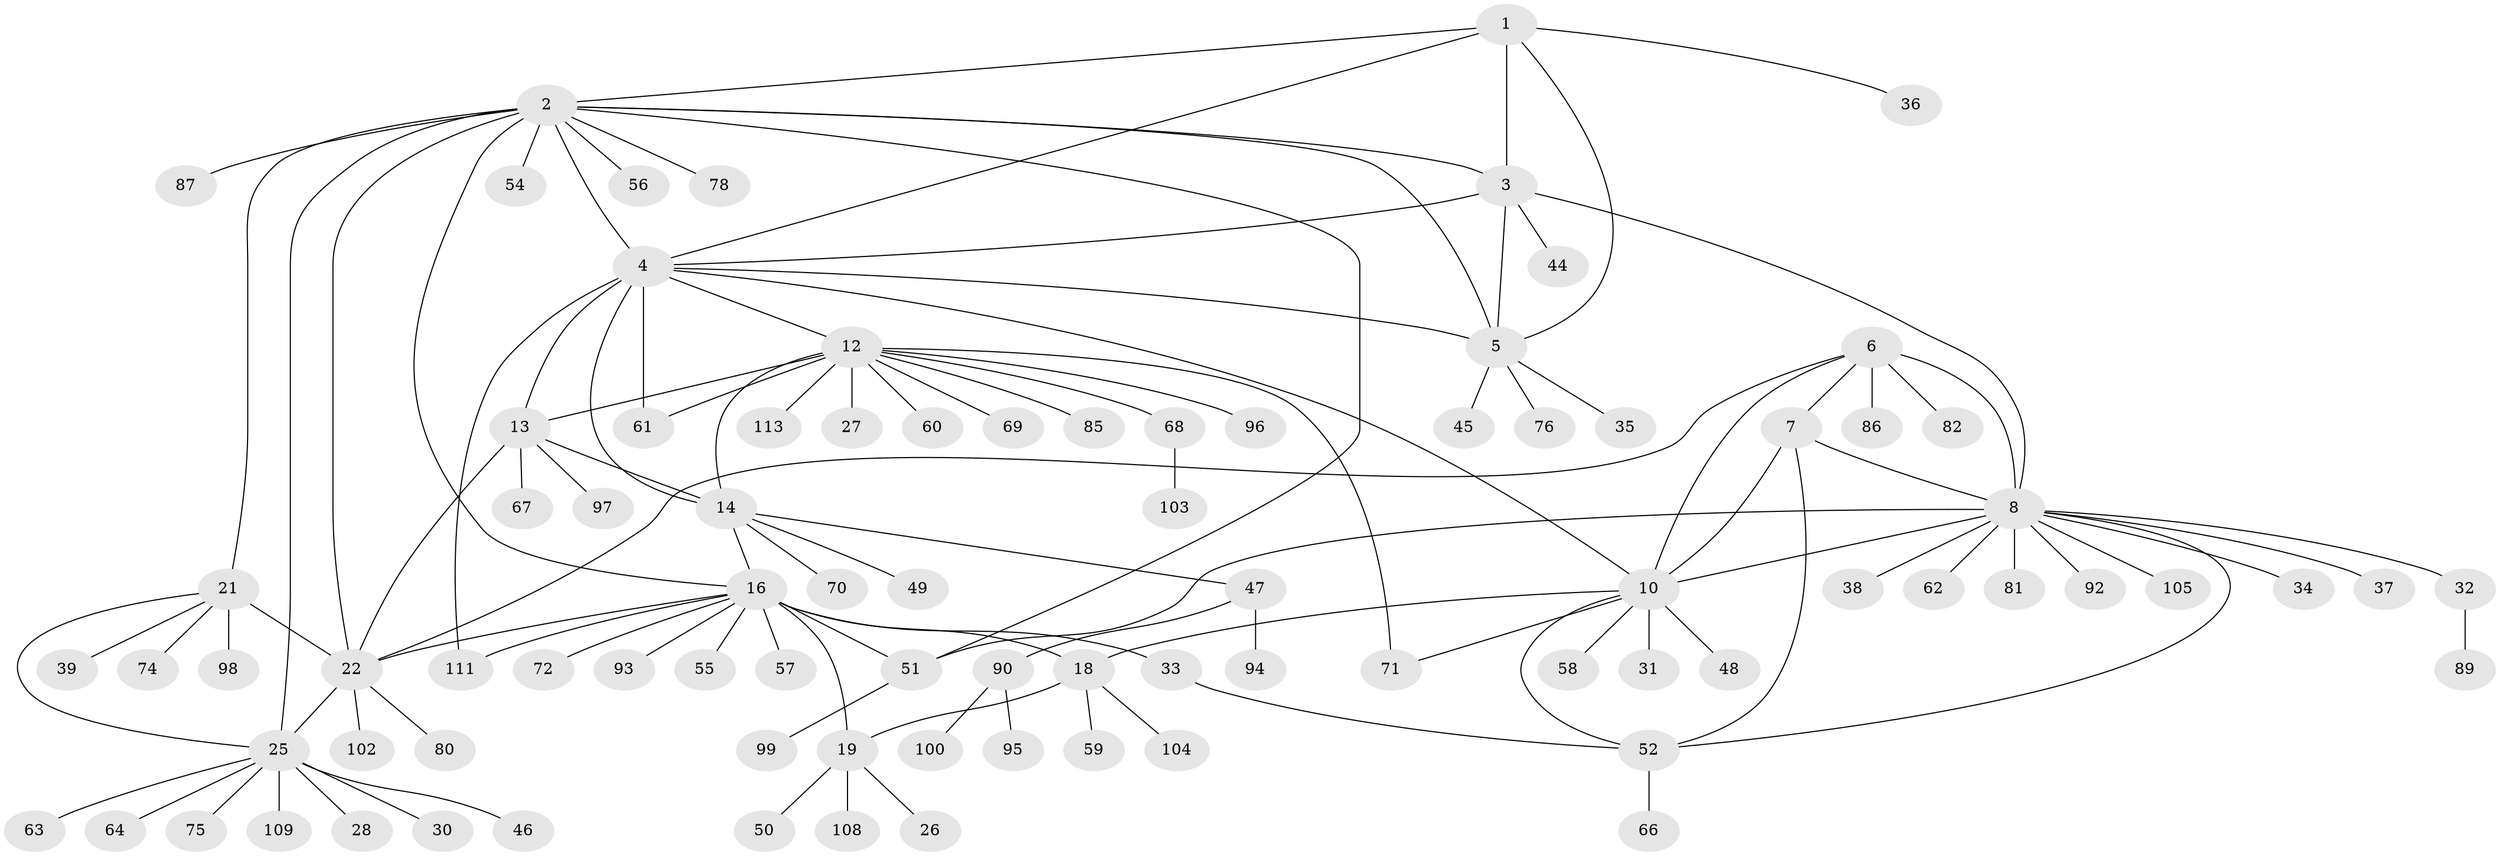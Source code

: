 // original degree distribution, {6: 0.035398230088495575, 11: 0.02654867256637168, 7: 0.05309734513274336, 8: 0.04424778761061947, 5: 0.04424778761061947, 13: 0.008849557522123894, 10: 0.008849557522123894, 12: 0.008849557522123894, 1: 0.5929203539823009, 2: 0.13274336283185842, 4: 0.008849557522123894, 3: 0.035398230088495575}
// Generated by graph-tools (version 1.1) at 2025/11/02/27/25 16:11:31]
// undirected, 87 vertices, 116 edges
graph export_dot {
graph [start="1"]
  node [color=gray90,style=filled];
  1 [super="+41"];
  2 [super="+24"];
  3 [super="+112"];
  4 [super="+11"];
  5 [super="+110"];
  6 [super="+43"];
  7 [super="+106"];
  8 [super="+9"];
  10 [super="+84"];
  12 [super="+40"];
  13;
  14 [super="+15"];
  16 [super="+17"];
  18 [super="+88"];
  19 [super="+20"];
  21 [super="+29"];
  22 [super="+23"];
  25 [super="+73"];
  26;
  27;
  28;
  30;
  31 [super="+42"];
  32;
  33;
  34;
  35;
  36 [super="+65"];
  37;
  38;
  39 [super="+83"];
  44;
  45;
  46;
  47 [super="+77"];
  48 [super="+79"];
  49;
  50;
  51 [super="+53"];
  52 [super="+91"];
  54 [super="+107"];
  55;
  56;
  57;
  58;
  59;
  60;
  61;
  62;
  63;
  64;
  66;
  67;
  68;
  69;
  70;
  71 [super="+101"];
  72;
  74;
  75;
  76;
  78;
  80;
  81;
  82;
  85;
  86;
  87;
  89;
  90;
  92;
  93;
  94;
  95;
  96;
  97;
  98;
  99;
  100;
  102;
  103;
  104;
  105;
  108;
  109;
  111;
  113;
  1 -- 2;
  1 -- 3;
  1 -- 4;
  1 -- 5;
  1 -- 36;
  2 -- 3;
  2 -- 4;
  2 -- 5;
  2 -- 16;
  2 -- 54;
  2 -- 56;
  2 -- 78;
  2 -- 87;
  2 -- 25;
  2 -- 21;
  2 -- 22 [weight=2];
  2 -- 51;
  3 -- 4;
  3 -- 5;
  3 -- 8;
  3 -- 44;
  4 -- 5;
  4 -- 61;
  4 -- 10;
  4 -- 12;
  4 -- 13;
  4 -- 14 [weight=2];
  4 -- 111;
  5 -- 35;
  5 -- 45;
  5 -- 76;
  6 -- 7;
  6 -- 8 [weight=2];
  6 -- 10;
  6 -- 82;
  6 -- 22;
  6 -- 86;
  7 -- 8 [weight=2];
  7 -- 10;
  7 -- 52;
  8 -- 10 [weight=2];
  8 -- 32;
  8 -- 37;
  8 -- 38;
  8 -- 51;
  8 -- 62;
  8 -- 92;
  8 -- 34;
  8 -- 105;
  8 -- 81;
  8 -- 52;
  10 -- 18;
  10 -- 31;
  10 -- 48;
  10 -- 52;
  10 -- 58;
  10 -- 71;
  12 -- 13;
  12 -- 14 [weight=2];
  12 -- 27;
  12 -- 60;
  12 -- 61;
  12 -- 68;
  12 -- 69;
  12 -- 85;
  12 -- 96;
  12 -- 113;
  12 -- 71;
  13 -- 14 [weight=2];
  13 -- 67;
  13 -- 97;
  13 -- 22;
  14 -- 16;
  14 -- 49;
  14 -- 70;
  14 -- 47;
  16 -- 18 [weight=2];
  16 -- 19 [weight=4];
  16 -- 22;
  16 -- 55;
  16 -- 72;
  16 -- 93;
  16 -- 111;
  16 -- 33;
  16 -- 51;
  16 -- 57;
  18 -- 19 [weight=2];
  18 -- 59;
  18 -- 104;
  19 -- 26;
  19 -- 50;
  19 -- 108;
  21 -- 22 [weight=2];
  21 -- 25;
  21 -- 39;
  21 -- 74;
  21 -- 98;
  22 -- 25 [weight=2];
  22 -- 102;
  22 -- 80;
  25 -- 28;
  25 -- 30;
  25 -- 46;
  25 -- 63;
  25 -- 64;
  25 -- 75;
  25 -- 109;
  32 -- 89;
  33 -- 52;
  47 -- 90;
  47 -- 94;
  51 -- 99;
  52 -- 66;
  68 -- 103;
  90 -- 95;
  90 -- 100;
}
